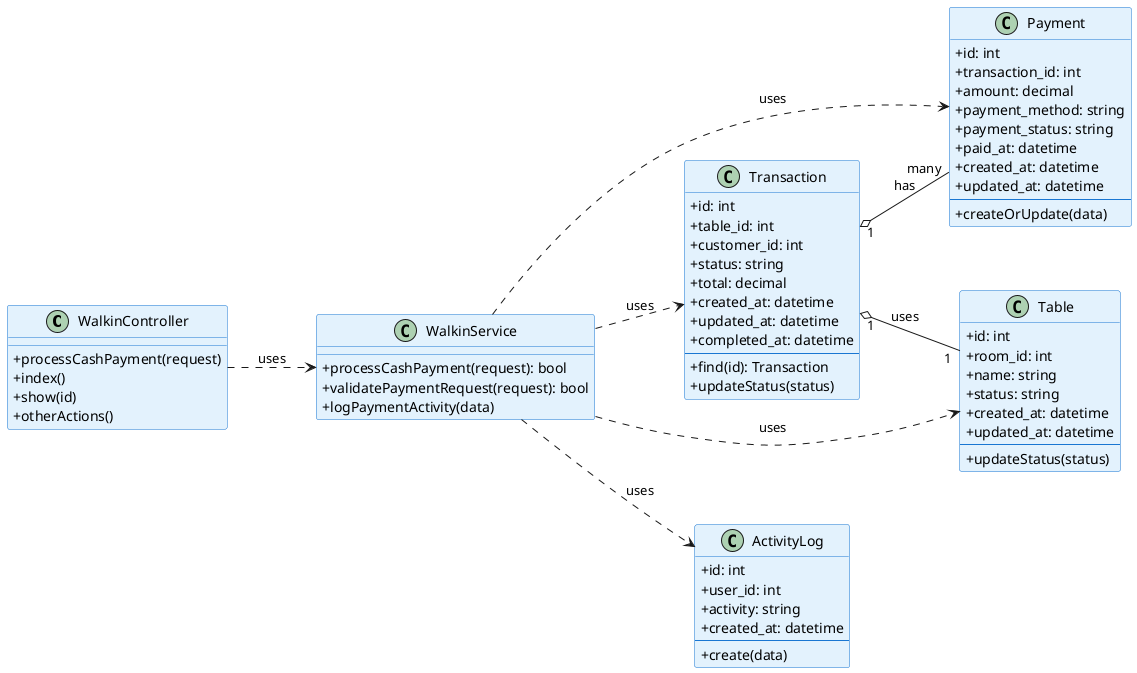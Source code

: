 @startuml Class Diagram - Walk-In Payment (Cash)

left to right direction

' Styling
skinparam classAttributeIconSize 0
skinparam class {
    BackgroundColor #E3F2FD
    BorderColor #1976D2
}

' === WalkinController ===
class WalkinController {
    +processCashPayment(request)
    +index()
    +show(id)
    +otherActions()
}

' === WalkinService ===
class WalkinService {
    +processCashPayment(request): bool
    +validatePaymentRequest(request): bool
    +logPaymentActivity(data)
}

' === Transaction ===
class Transaction {
    +id: int
    +table_id: int
    +customer_id: int
    +status: string
    +total: decimal
    +created_at: datetime
    +updated_at: datetime
    +completed_at: datetime
    --
    +find(id): Transaction
    +updateStatus(status)
}

' === Payment ===
class Payment {
    +id: int
    +transaction_id: int
    +amount: decimal
    +payment_method: string
    +payment_status: string
    +paid_at: datetime
    +created_at: datetime
    +updated_at: datetime
    --
    +createOrUpdate(data)
}

' === Table ===
class Table {
    +id: int
    +room_id: int
    +name: string
    +status: string
    +created_at: datetime
    +updated_at: datetime
    --
    +updateStatus(status)
}

' === ActivityLog ===
class ActivityLog {
    +id: int
    +user_id: int
    +activity: string
    +created_at: datetime
    --
    +create(data)
}

' === Relasi ===
WalkinController ..> WalkinService : uses
WalkinService ..> Transaction : uses
WalkinService ..> Payment : uses
WalkinService ..> Table : uses
WalkinService ..> ActivityLog : uses
Transaction "1" o-- "many" Payment : has
Transaction "1" o-- "1" Table : uses

@enduml
